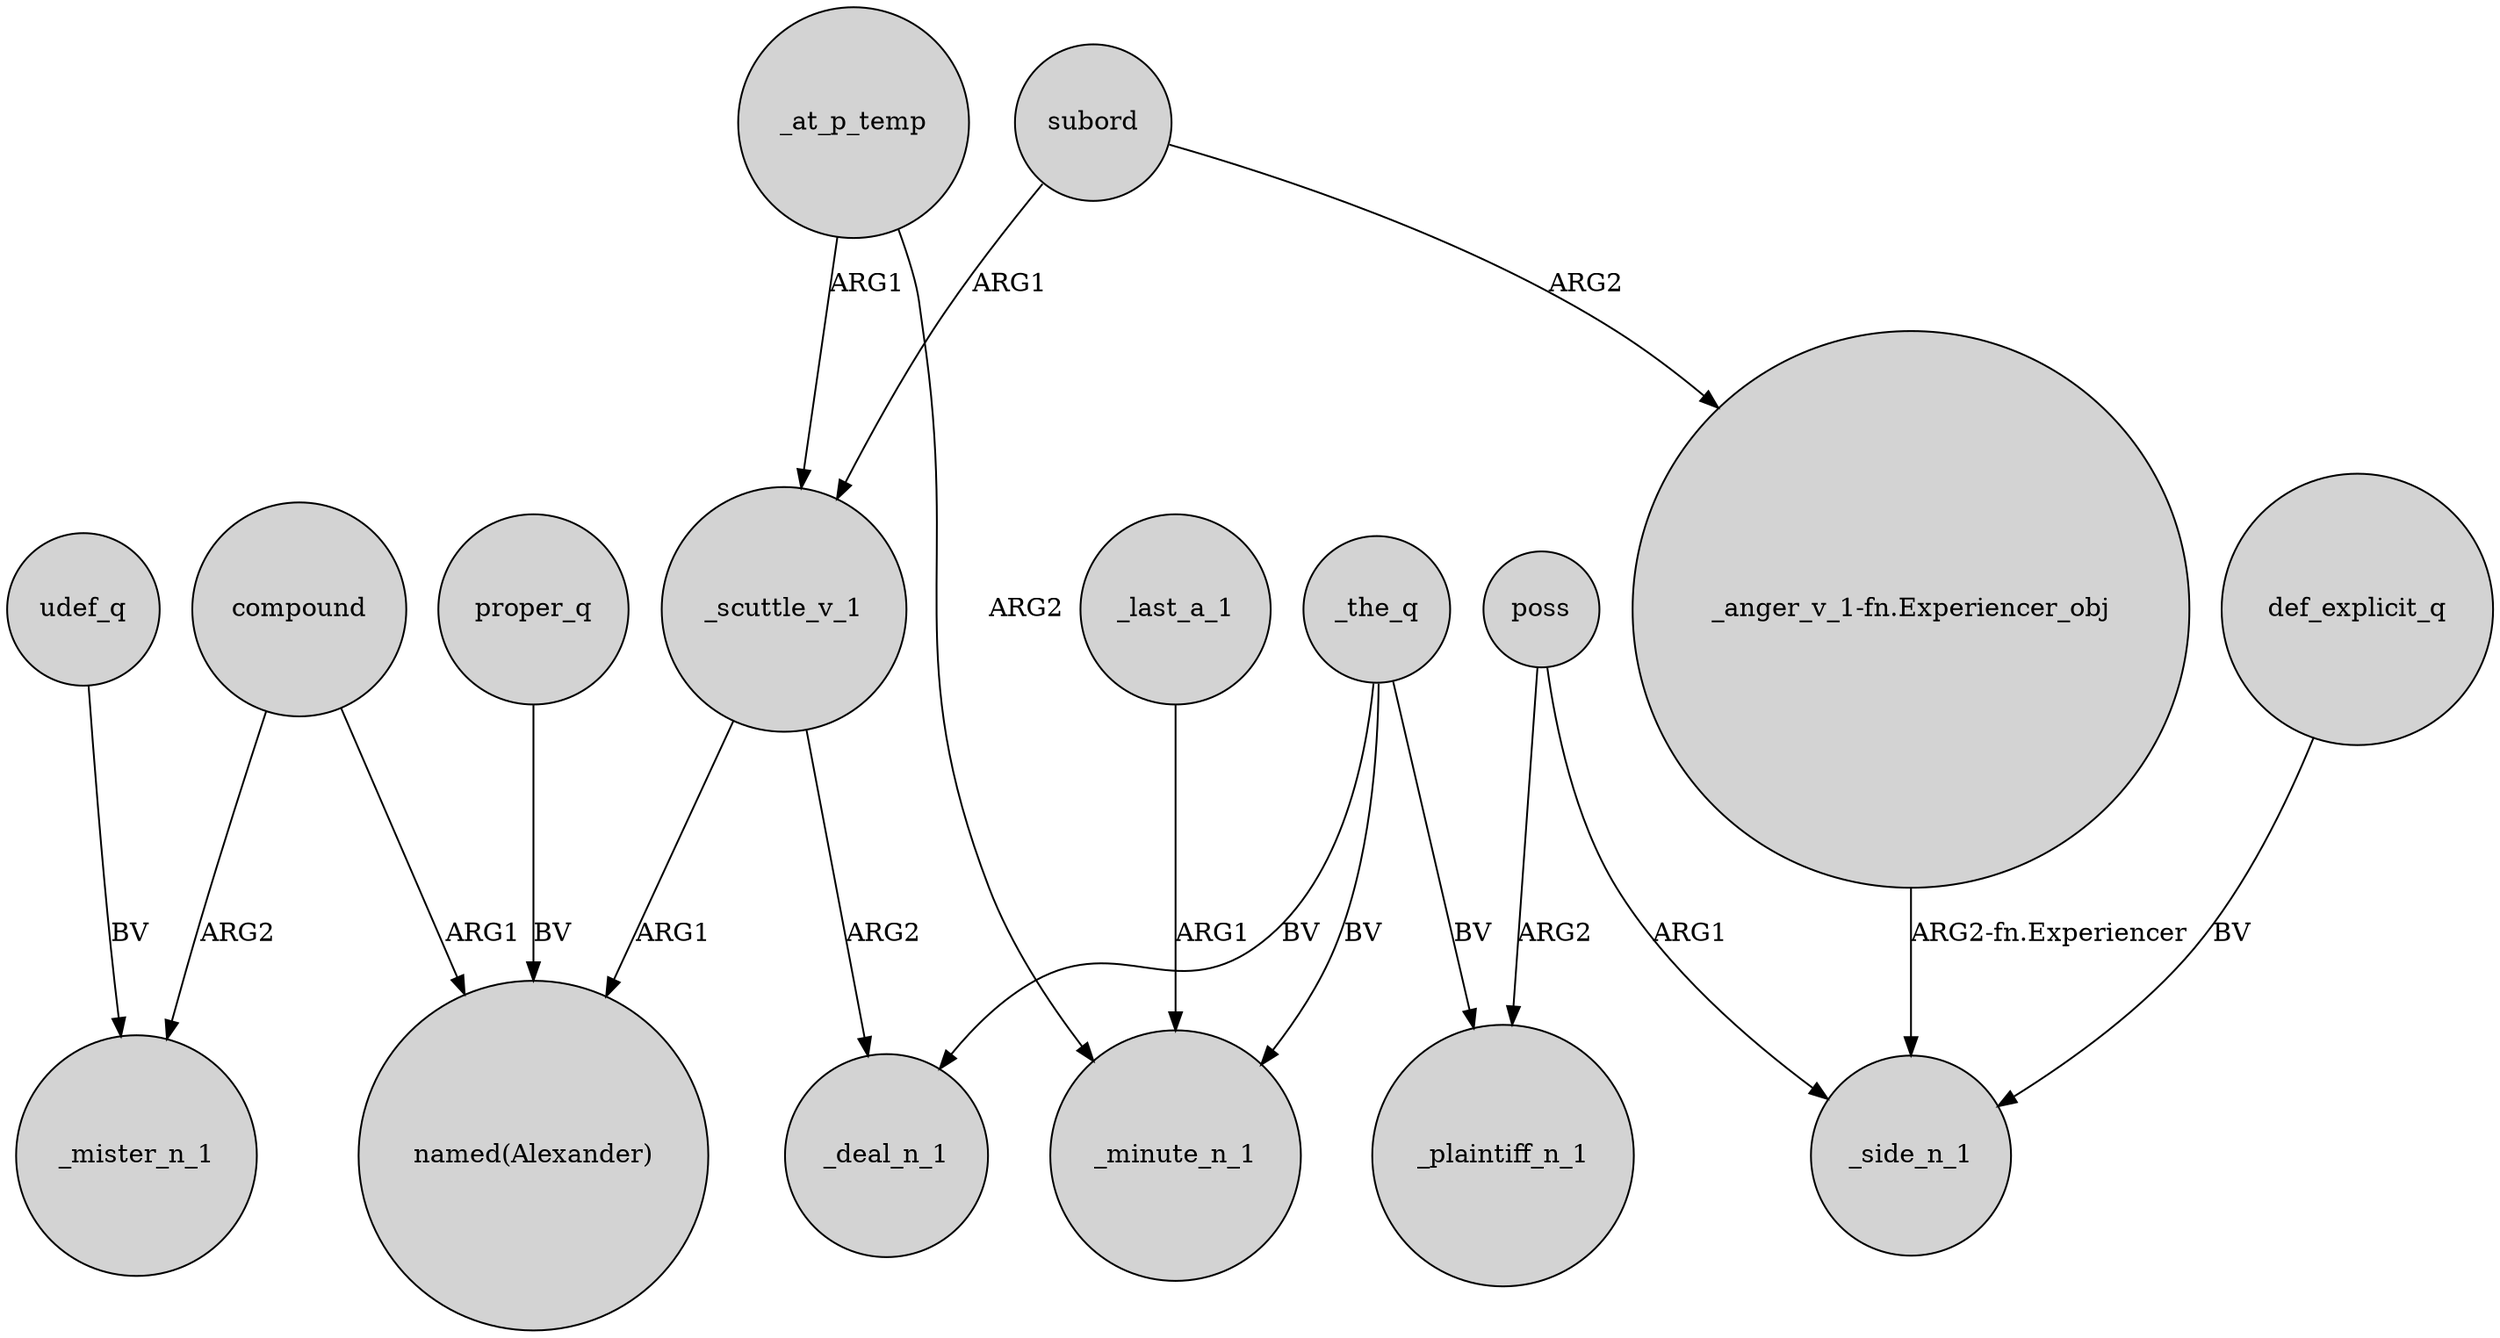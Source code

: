 digraph {
	node [shape=circle style=filled]
	udef_q -> _mister_n_1 [label=BV]
	_at_p_temp -> _scuttle_v_1 [label=ARG1]
	subord -> _scuttle_v_1 [label=ARG1]
	compound -> "named(Alexander)" [label=ARG1]
	_last_a_1 -> _minute_n_1 [label=ARG1]
	_the_q -> _minute_n_1 [label=BV]
	proper_q -> "named(Alexander)" [label=BV]
	_scuttle_v_1 -> "named(Alexander)" [label=ARG1]
	"_anger_v_1-fn.Experiencer_obj" -> _side_n_1 [label="ARG2-fn.Experiencer"]
	_at_p_temp -> _minute_n_1 [label=ARG2]
	subord -> "_anger_v_1-fn.Experiencer_obj" [label=ARG2]
	poss -> _side_n_1 [label=ARG1]
	poss -> _plaintiff_n_1 [label=ARG2]
	_the_q -> _plaintiff_n_1 [label=BV]
	_scuttle_v_1 -> _deal_n_1 [label=ARG2]
	_the_q -> _deal_n_1 [label=BV]
	compound -> _mister_n_1 [label=ARG2]
	def_explicit_q -> _side_n_1 [label=BV]
}
